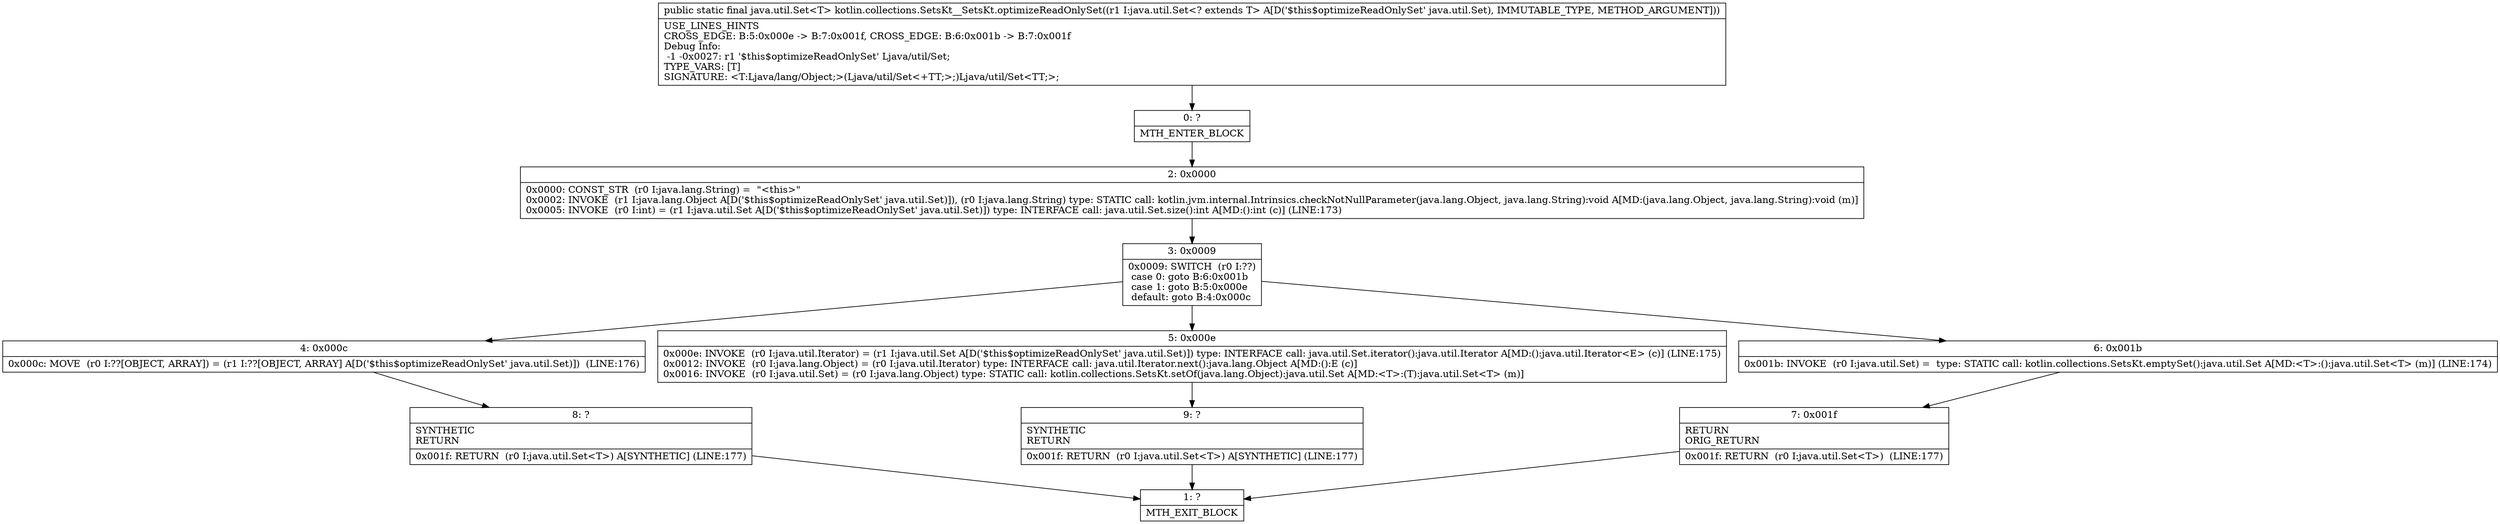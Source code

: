 digraph "CFG forkotlin.collections.SetsKt__SetsKt.optimizeReadOnlySet(Ljava\/util\/Set;)Ljava\/util\/Set;" {
Node_0 [shape=record,label="{0\:\ ?|MTH_ENTER_BLOCK\l}"];
Node_2 [shape=record,label="{2\:\ 0x0000|0x0000: CONST_STR  (r0 I:java.lang.String) =  \"\<this\>\" \l0x0002: INVOKE  (r1 I:java.lang.Object A[D('$this$optimizeReadOnlySet' java.util.Set)]), (r0 I:java.lang.String) type: STATIC call: kotlin.jvm.internal.Intrinsics.checkNotNullParameter(java.lang.Object, java.lang.String):void A[MD:(java.lang.Object, java.lang.String):void (m)]\l0x0005: INVOKE  (r0 I:int) = (r1 I:java.util.Set A[D('$this$optimizeReadOnlySet' java.util.Set)]) type: INTERFACE call: java.util.Set.size():int A[MD:():int (c)] (LINE:173)\l}"];
Node_3 [shape=record,label="{3\:\ 0x0009|0x0009: SWITCH  (r0 I:??)\l case 0: goto B:6:0x001b\l case 1: goto B:5:0x000e\l default: goto B:4:0x000c \l}"];
Node_4 [shape=record,label="{4\:\ 0x000c|0x000c: MOVE  (r0 I:??[OBJECT, ARRAY]) = (r1 I:??[OBJECT, ARRAY] A[D('$this$optimizeReadOnlySet' java.util.Set)])  (LINE:176)\l}"];
Node_8 [shape=record,label="{8\:\ ?|SYNTHETIC\lRETURN\l|0x001f: RETURN  (r0 I:java.util.Set\<T\>) A[SYNTHETIC] (LINE:177)\l}"];
Node_1 [shape=record,label="{1\:\ ?|MTH_EXIT_BLOCK\l}"];
Node_5 [shape=record,label="{5\:\ 0x000e|0x000e: INVOKE  (r0 I:java.util.Iterator) = (r1 I:java.util.Set A[D('$this$optimizeReadOnlySet' java.util.Set)]) type: INTERFACE call: java.util.Set.iterator():java.util.Iterator A[MD:():java.util.Iterator\<E\> (c)] (LINE:175)\l0x0012: INVOKE  (r0 I:java.lang.Object) = (r0 I:java.util.Iterator) type: INTERFACE call: java.util.Iterator.next():java.lang.Object A[MD:():E (c)]\l0x0016: INVOKE  (r0 I:java.util.Set) = (r0 I:java.lang.Object) type: STATIC call: kotlin.collections.SetsKt.setOf(java.lang.Object):java.util.Set A[MD:\<T\>:(T):java.util.Set\<T\> (m)]\l}"];
Node_9 [shape=record,label="{9\:\ ?|SYNTHETIC\lRETURN\l|0x001f: RETURN  (r0 I:java.util.Set\<T\>) A[SYNTHETIC] (LINE:177)\l}"];
Node_6 [shape=record,label="{6\:\ 0x001b|0x001b: INVOKE  (r0 I:java.util.Set) =  type: STATIC call: kotlin.collections.SetsKt.emptySet():java.util.Set A[MD:\<T\>:():java.util.Set\<T\> (m)] (LINE:174)\l}"];
Node_7 [shape=record,label="{7\:\ 0x001f|RETURN\lORIG_RETURN\l|0x001f: RETURN  (r0 I:java.util.Set\<T\>)  (LINE:177)\l}"];
MethodNode[shape=record,label="{public static final java.util.Set\<T\> kotlin.collections.SetsKt__SetsKt.optimizeReadOnlySet((r1 I:java.util.Set\<? extends T\> A[D('$this$optimizeReadOnlySet' java.util.Set), IMMUTABLE_TYPE, METHOD_ARGUMENT]))  | USE_LINES_HINTS\lCROSS_EDGE: B:5:0x000e \-\> B:7:0x001f, CROSS_EDGE: B:6:0x001b \-\> B:7:0x001f\lDebug Info:\l  \-1 \-0x0027: r1 '$this$optimizeReadOnlySet' Ljava\/util\/Set;\lTYPE_VARS: [T]\lSIGNATURE: \<T:Ljava\/lang\/Object;\>(Ljava\/util\/Set\<+TT;\>;)Ljava\/util\/Set\<TT;\>;\l}"];
MethodNode -> Node_0;Node_0 -> Node_2;
Node_2 -> Node_3;
Node_3 -> Node_4;
Node_3 -> Node_5;
Node_3 -> Node_6;
Node_4 -> Node_8;
Node_8 -> Node_1;
Node_5 -> Node_9;
Node_9 -> Node_1;
Node_6 -> Node_7;
Node_7 -> Node_1;
}

